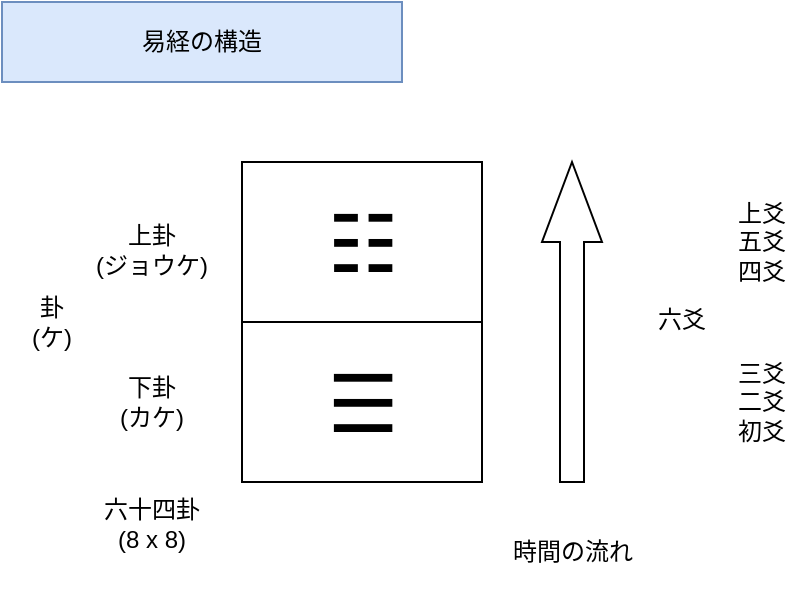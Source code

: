 <mxfile version="27.2.0">
  <diagram name="ページ1" id="yvqOTyg9-LKpk_lmMcsU">
    <mxGraphModel dx="873" dy="918" grid="1" gridSize="10" guides="1" tooltips="1" connect="1" arrows="1" fold="1" page="1" pageScale="1" pageWidth="1654" pageHeight="1169" math="0" shadow="0">
      <root>
        <mxCell id="0" />
        <mxCell id="1" parent="0" />
        <mxCell id="gR09ck2wySp0KQ0k-fP9-1" value="易経の構造" style="text;html=1;align=center;verticalAlign=middle;whiteSpace=wrap;rounded=0;fillColor=#dae8fc;strokeColor=#6c8ebf;" vertex="1" parent="1">
          <mxGeometry x="80" y="40" width="200" height="40" as="geometry" />
        </mxCell>
        <mxCell id="gR09ck2wySp0KQ0k-fP9-2" value="" style="rounded=0;whiteSpace=wrap;html=1;" vertex="1" parent="1">
          <mxGeometry x="200" y="120" width="120" height="80" as="geometry" />
        </mxCell>
        <mxCell id="gR09ck2wySp0KQ0k-fP9-3" value="" style="rounded=0;whiteSpace=wrap;html=1;" vertex="1" parent="1">
          <mxGeometry x="200" y="200" width="120" height="80" as="geometry" />
        </mxCell>
        <mxCell id="gR09ck2wySp0KQ0k-fP9-4" value="卦&lt;div&gt;(ケ)&lt;/div&gt;" style="text;html=1;align=center;verticalAlign=middle;whiteSpace=wrap;rounded=0;" vertex="1" parent="1">
          <mxGeometry x="80" y="178.75" width="50" height="42.5" as="geometry" />
        </mxCell>
        <mxCell id="gR09ck2wySp0KQ0k-fP9-7" value="六十四卦&lt;div&gt;(8 x 8)&lt;/div&gt;" style="text;html=1;align=center;verticalAlign=middle;whiteSpace=wrap;rounded=0;" vertex="1" parent="1">
          <mxGeometry x="115" y="280" width="80" height="42.5" as="geometry" />
        </mxCell>
        <mxCell id="gR09ck2wySp0KQ0k-fP9-11" value="☰" style="text;html=1;align=center;verticalAlign=middle;whiteSpace=wrap;rounded=0;fontSize=40;" vertex="1" parent="1">
          <mxGeometry x="227.5" y="215" width="65" height="50" as="geometry" />
        </mxCell>
        <mxCell id="gR09ck2wySp0KQ0k-fP9-12" value="☷" style="text;html=1;align=center;verticalAlign=middle;whiteSpace=wrap;rounded=0;fontSize=40;" vertex="1" parent="1">
          <mxGeometry x="227.5" y="135" width="65" height="50" as="geometry" />
        </mxCell>
        <mxCell id="gR09ck2wySp0KQ0k-fP9-15" value="六爻" style="text;html=1;align=center;verticalAlign=middle;whiteSpace=wrap;rounded=0;" vertex="1" parent="1">
          <mxGeometry x="400" y="158.75" width="40" height="80" as="geometry" />
        </mxCell>
        <mxCell id="gR09ck2wySp0KQ0k-fP9-17" value="上卦&lt;div&gt;(ジョウケ)&lt;/div&gt;" style="text;html=1;align=center;verticalAlign=middle;whiteSpace=wrap;rounded=0;" vertex="1" parent="1">
          <mxGeometry x="110" y="142.5" width="90" height="42.5" as="geometry" />
        </mxCell>
        <mxCell id="gR09ck2wySp0KQ0k-fP9-18" value="下卦&lt;div&gt;(カケ)&lt;/div&gt;" style="text;html=1;align=center;verticalAlign=middle;whiteSpace=wrap;rounded=0;" vertex="1" parent="1">
          <mxGeometry x="110" y="218.75" width="90" height="42.5" as="geometry" />
        </mxCell>
        <mxCell id="gR09ck2wySp0KQ0k-fP9-20" value="" style="html=1;shadow=0;dashed=0;align=center;verticalAlign=middle;shape=mxgraph.arrows2.arrow;dy=0.6;dx=40;direction=north;notch=0;" vertex="1" parent="1">
          <mxGeometry x="350" y="120" width="30" height="160" as="geometry" />
        </mxCell>
        <mxCell id="gR09ck2wySp0KQ0k-fP9-21" value="時間の流れ" style="text;html=1;align=center;verticalAlign=middle;whiteSpace=wrap;rounded=0;" vertex="1" parent="1">
          <mxGeometry x="327.5" y="290" width="75" height="50" as="geometry" />
        </mxCell>
        <mxCell id="gR09ck2wySp0KQ0k-fP9-23" value="&lt;div&gt;三&lt;span style=&quot;color: light-dark(rgb(0, 0, 0), rgb(255, 255, 255)); background-color: transparent;&quot;&gt;爻&lt;/span&gt;&lt;/div&gt;&lt;div&gt;二&lt;span style=&quot;background-color: transparent; color: light-dark(rgb(0, 0, 0), rgb(255, 255, 255));&quot;&gt;爻&lt;/span&gt;&lt;/div&gt;初爻" style="text;html=1;align=center;verticalAlign=middle;whiteSpace=wrap;rounded=0;" vertex="1" parent="1">
          <mxGeometry x="440" y="200" width="40" height="80" as="geometry" />
        </mxCell>
        <mxCell id="gR09ck2wySp0KQ0k-fP9-24" value="&lt;div&gt;上&lt;span style=&quot;color: light-dark(rgb(0, 0, 0), rgb(255, 255, 255)); background-color: transparent;&quot;&gt;爻&lt;/span&gt;&lt;/div&gt;&lt;div&gt;五&lt;span style=&quot;background-color: transparent; color: light-dark(rgb(0, 0, 0), rgb(255, 255, 255));&quot;&gt;爻&lt;/span&gt;&lt;/div&gt;四爻" style="text;html=1;align=center;verticalAlign=middle;whiteSpace=wrap;rounded=0;" vertex="1" parent="1">
          <mxGeometry x="440" y="120" width="40" height="80" as="geometry" />
        </mxCell>
      </root>
    </mxGraphModel>
  </diagram>
</mxfile>
